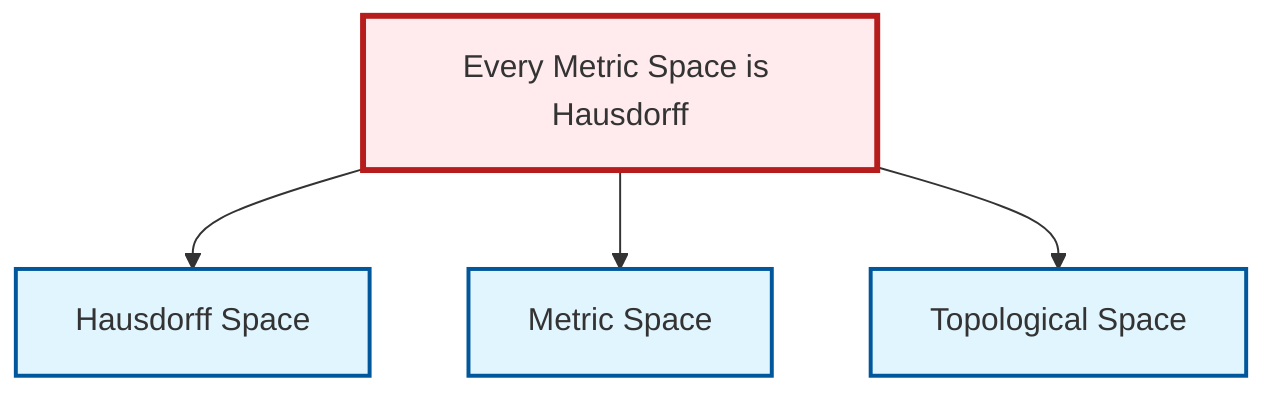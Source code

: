 graph TD
    classDef definition fill:#e1f5fe,stroke:#01579b,stroke-width:2px
    classDef theorem fill:#f3e5f5,stroke:#4a148c,stroke-width:2px
    classDef axiom fill:#fff3e0,stroke:#e65100,stroke-width:2px
    classDef example fill:#e8f5e9,stroke:#1b5e20,stroke-width:2px
    classDef current fill:#ffebee,stroke:#b71c1c,stroke-width:3px
    def-metric-space["Metric Space"]:::definition
    def-topological-space["Topological Space"]:::definition
    thm-metric-hausdorff["Every Metric Space is Hausdorff"]:::theorem
    def-hausdorff["Hausdorff Space"]:::definition
    thm-metric-hausdorff --> def-hausdorff
    thm-metric-hausdorff --> def-metric-space
    thm-metric-hausdorff --> def-topological-space
    class thm-metric-hausdorff current